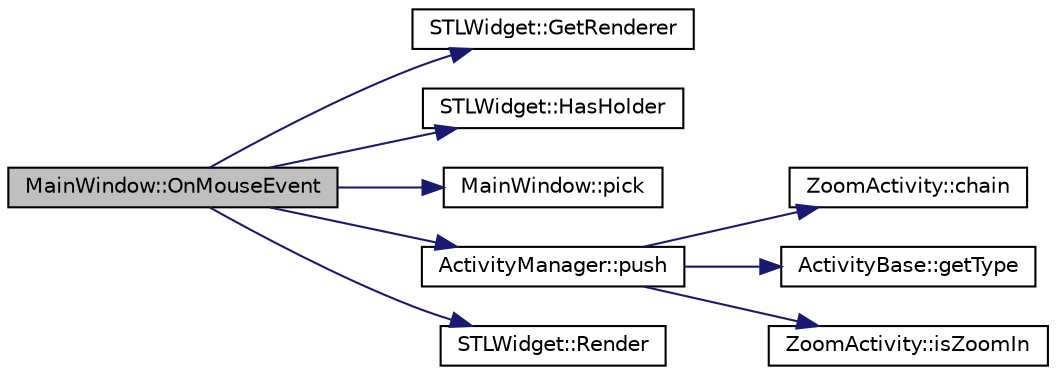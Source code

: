 digraph "MainWindow::OnMouseEvent"
{
 // LATEX_PDF_SIZE
  edge [fontname="Helvetica",fontsize="10",labelfontname="Helvetica",labelfontsize="10"];
  node [fontname="Helvetica",fontsize="10",shape=record];
  rankdir="LR";
  Node1 [label="MainWindow::OnMouseEvent",height=0.2,width=0.4,color="black", fillcolor="grey75", style="filled", fontcolor="black",tooltip="Handle a mouse event from STLWidget."];
  Node1 -> Node2 [color="midnightblue",fontsize="10",style="solid",fontname="Helvetica"];
  Node2 [label="STLWidget::GetRenderer",height=0.2,width=0.4,color="black", fillcolor="white", style="filled",URL="$class_s_t_l_widget.html#a5a3e391dd6b86e53841af138b4477f91",tooltip="Get the renderer."];
  Node1 -> Node3 [color="midnightblue",fontsize="10",style="solid",fontname="Helvetica"];
  Node3 [label="STLWidget::HasHolder",height=0.2,width=0.4,color="black", fillcolor="white", style="filled",URL="$class_s_t_l_widget.html#a674666824522c9b28d34af6a5937e6e9",tooltip="Indicates whether the widget shows any STL object."];
  Node1 -> Node4 [color="midnightblue",fontsize="10",style="solid",fontname="Helvetica"];
  Node4 [label="MainWindow::pick",height=0.2,width=0.4,color="black", fillcolor="white", style="filled",URL="$class_main_window.html#ac8af4f32e38ed985f35c10cd7044f1f0",tooltip="Pick an object on the screen."];
  Node1 -> Node5 [color="midnightblue",fontsize="10",style="solid",fontname="Helvetica"];
  Node5 [label="ActivityManager::push",height=0.2,width=0.4,color="black", fillcolor="white", style="filled",URL="$class_activity_manager.html#a8aa02f1f7df25f2509eb9b85ce671fe5",tooltip="Do something initially for the activity."];
  Node5 -> Node6 [color="midnightblue",fontsize="10",style="solid",fontname="Helvetica"];
  Node6 [label="ZoomActivity::chain",height=0.2,width=0.4,color="black", fillcolor="white", style="filled",URL="$class_zoom_activity.html#afb7f022a1c49782638194bff7eef91b4",tooltip="Chain another zoom activity."];
  Node5 -> Node7 [color="midnightblue",fontsize="10",style="solid",fontname="Helvetica"];
  Node7 [label="ActivityBase::getType",height=0.2,width=0.4,color="black", fillcolor="white", style="filled",URL="$class_activity_base.html#a1b65c21bd9f3534dedbef62c7fe05764",tooltip="Get the type of the activity."];
  Node5 -> Node8 [color="midnightblue",fontsize="10",style="solid",fontname="Helvetica"];
  Node8 [label="ZoomActivity::isZoomIn",height=0.2,width=0.4,color="black", fillcolor="white", style="filled",URL="$class_zoom_activity.html#aabcdc3a96f3df0dc04471b05851b33de",tooltip="Returns whether this activity represents zoom in."];
  Node1 -> Node9 [color="midnightblue",fontsize="10",style="solid",fontname="Helvetica"];
  Node9 [label="STLWidget::Render",height=0.2,width=0.4,color="black", fillcolor="white", style="filled",URL="$class_s_t_l_widget.html#ac57424afd9164e125938ed47041c7d76",tooltip="Refresh the widget, applying new changes."];
}
